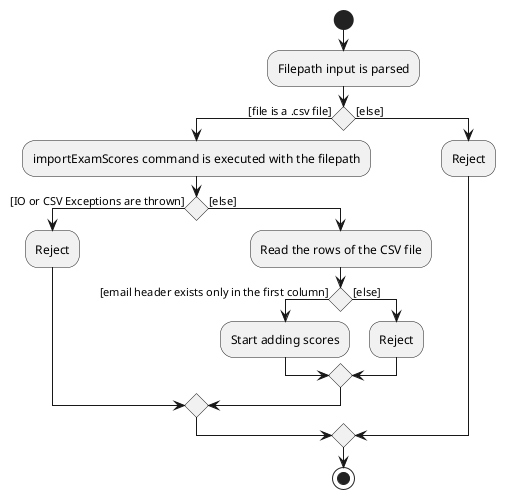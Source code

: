 @startuml

start
:Filepath input is parsed;
if () is ([file is a .csv file]) then
  :importExamScores command is executed with the filepath;
  if () is ([IO or CSV Exceptions are thrown]) then
    :Reject;
  else ([else])
    :Read the rows of the CSV file;
    if () is ([email header exists only in the first column]) then
      :Start adding scores;
    else ([else])
      :Reject;
    endif
    endif
else ([else])
  :Reject;
endif
stop


@enduml
